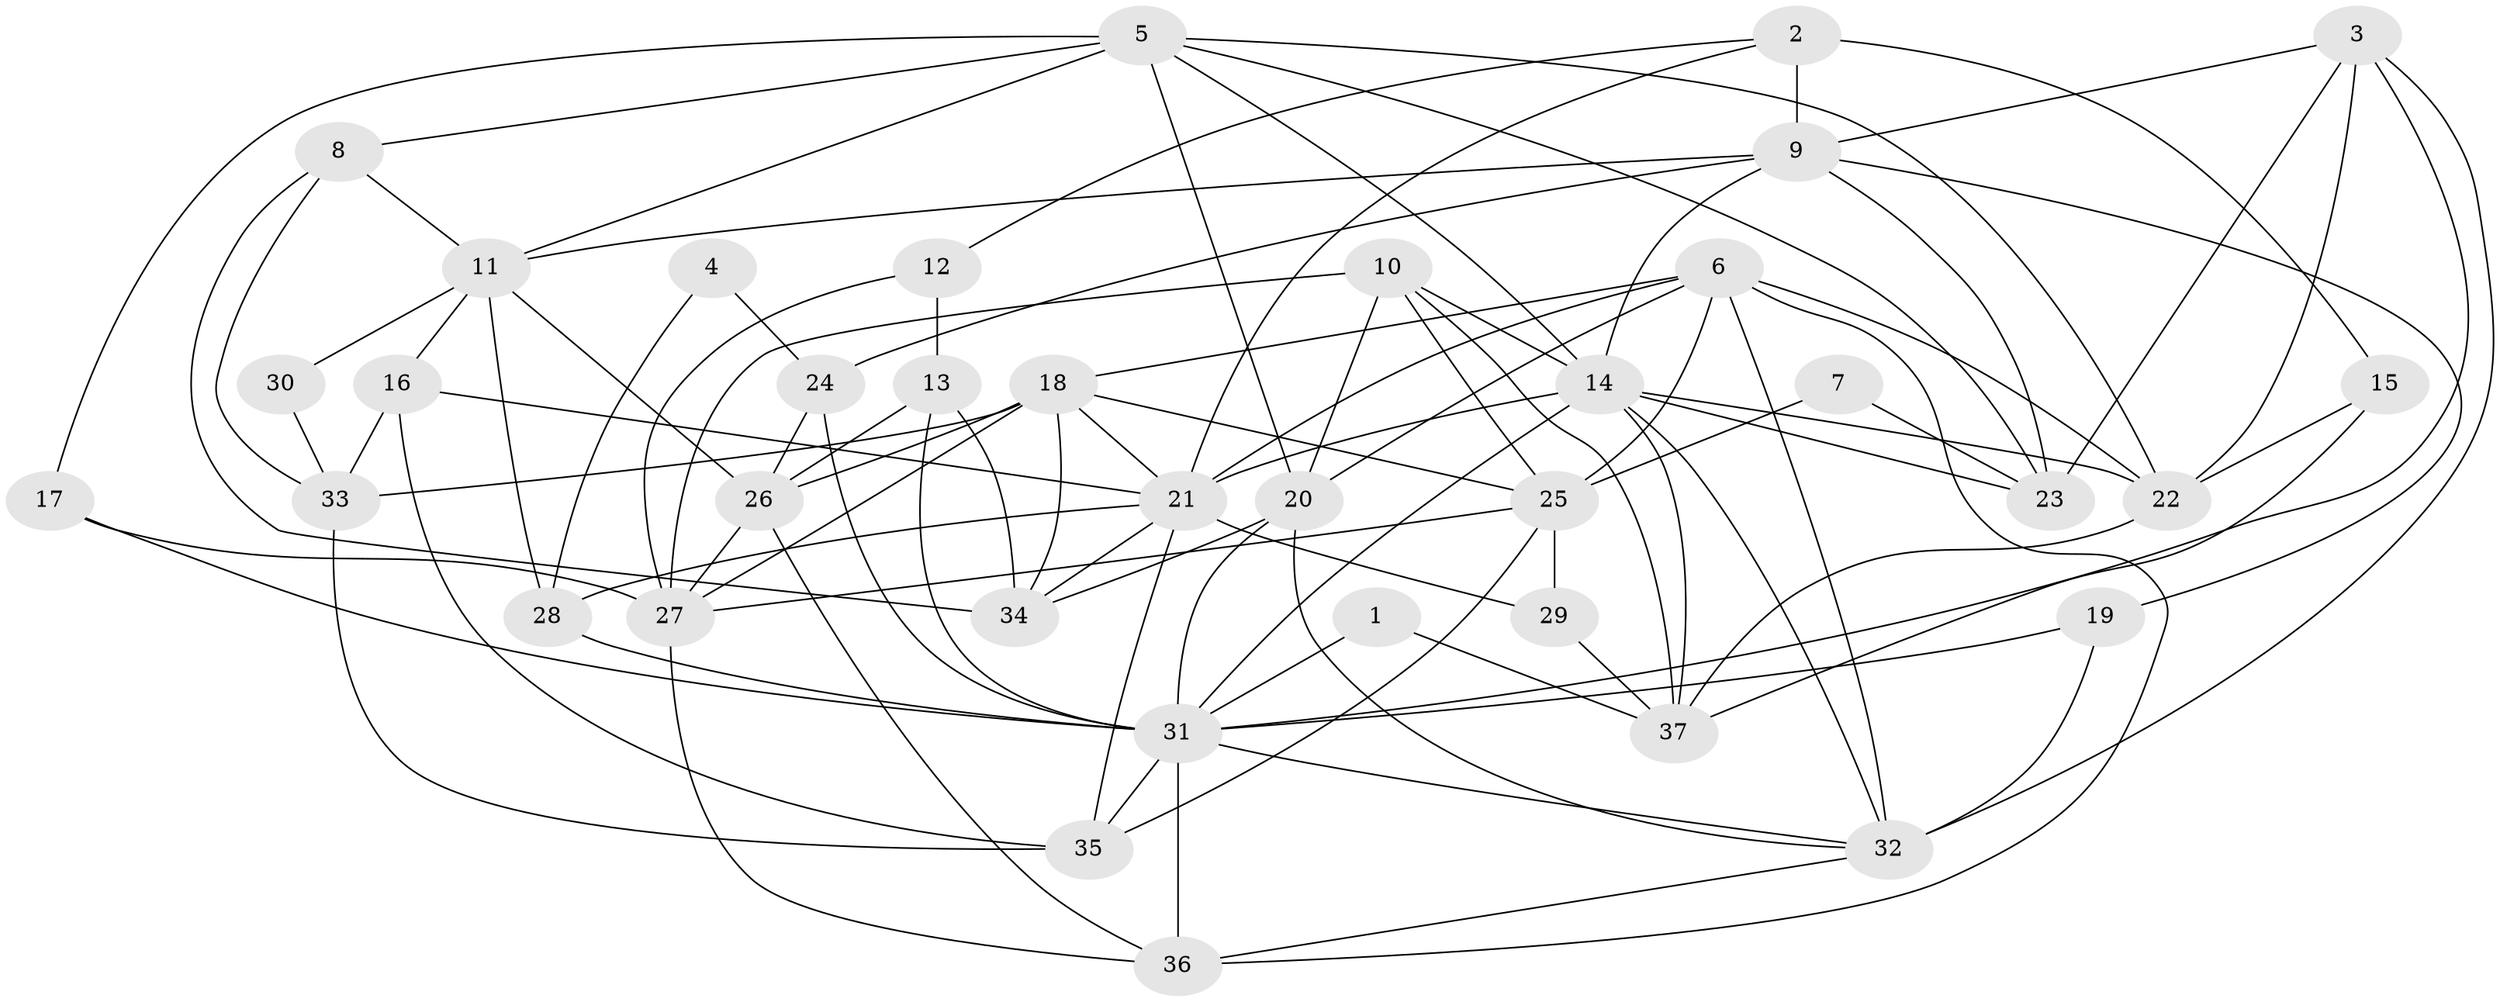 // original degree distribution, {2: 0.1232876712328767, 4: 0.2191780821917808, 3: 0.3013698630136986, 6: 0.0821917808219178, 5: 0.2191780821917808, 7: 0.0547945205479452}
// Generated by graph-tools (version 1.1) at 2025/26/03/09/25 03:26:13]
// undirected, 37 vertices, 96 edges
graph export_dot {
graph [start="1"]
  node [color=gray90,style=filled];
  1;
  2;
  3;
  4;
  5;
  6;
  7;
  8;
  9;
  10;
  11;
  12;
  13;
  14;
  15;
  16;
  17;
  18;
  19;
  20;
  21;
  22;
  23;
  24;
  25;
  26;
  27;
  28;
  29;
  30;
  31;
  32;
  33;
  34;
  35;
  36;
  37;
  1 -- 31 [weight=1.0];
  1 -- 37 [weight=1.0];
  2 -- 9 [weight=2.0];
  2 -- 12 [weight=1.0];
  2 -- 15 [weight=1.0];
  2 -- 21 [weight=1.0];
  3 -- 9 [weight=1.0];
  3 -- 22 [weight=1.0];
  3 -- 23 [weight=1.0];
  3 -- 31 [weight=1.0];
  3 -- 32 [weight=1.0];
  4 -- 24 [weight=1.0];
  4 -- 28 [weight=1.0];
  5 -- 8 [weight=1.0];
  5 -- 11 [weight=1.0];
  5 -- 14 [weight=1.0];
  5 -- 17 [weight=1.0];
  5 -- 20 [weight=1.0];
  5 -- 22 [weight=1.0];
  5 -- 23 [weight=1.0];
  6 -- 18 [weight=1.0];
  6 -- 20 [weight=1.0];
  6 -- 21 [weight=1.0];
  6 -- 22 [weight=1.0];
  6 -- 25 [weight=1.0];
  6 -- 32 [weight=2.0];
  6 -- 36 [weight=1.0];
  7 -- 23 [weight=1.0];
  7 -- 25 [weight=2.0];
  8 -- 11 [weight=1.0];
  8 -- 33 [weight=1.0];
  8 -- 34 [weight=1.0];
  9 -- 11 [weight=2.0];
  9 -- 14 [weight=1.0];
  9 -- 19 [weight=1.0];
  9 -- 23 [weight=1.0];
  9 -- 24 [weight=2.0];
  10 -- 14 [weight=1.0];
  10 -- 20 [weight=1.0];
  10 -- 25 [weight=1.0];
  10 -- 27 [weight=1.0];
  10 -- 37 [weight=1.0];
  11 -- 16 [weight=1.0];
  11 -- 26 [weight=1.0];
  11 -- 28 [weight=2.0];
  11 -- 30 [weight=1.0];
  12 -- 13 [weight=1.0];
  12 -- 27 [weight=1.0];
  13 -- 26 [weight=1.0];
  13 -- 31 [weight=1.0];
  13 -- 34 [weight=1.0];
  14 -- 21 [weight=1.0];
  14 -- 22 [weight=1.0];
  14 -- 23 [weight=1.0];
  14 -- 31 [weight=1.0];
  14 -- 32 [weight=1.0];
  14 -- 37 [weight=1.0];
  15 -- 22 [weight=1.0];
  15 -- 37 [weight=1.0];
  16 -- 21 [weight=1.0];
  16 -- 33 [weight=1.0];
  16 -- 35 [weight=1.0];
  17 -- 27 [weight=1.0];
  17 -- 31 [weight=1.0];
  18 -- 21 [weight=1.0];
  18 -- 25 [weight=1.0];
  18 -- 26 [weight=1.0];
  18 -- 27 [weight=1.0];
  18 -- 33 [weight=1.0];
  18 -- 34 [weight=1.0];
  19 -- 31 [weight=1.0];
  19 -- 32 [weight=1.0];
  20 -- 31 [weight=1.0];
  20 -- 32 [weight=2.0];
  20 -- 34 [weight=1.0];
  21 -- 28 [weight=1.0];
  21 -- 29 [weight=1.0];
  21 -- 34 [weight=1.0];
  21 -- 35 [weight=1.0];
  22 -- 37 [weight=1.0];
  24 -- 26 [weight=1.0];
  24 -- 31 [weight=1.0];
  25 -- 27 [weight=1.0];
  25 -- 29 [weight=2.0];
  25 -- 35 [weight=1.0];
  26 -- 27 [weight=1.0];
  26 -- 36 [weight=1.0];
  27 -- 36 [weight=1.0];
  28 -- 31 [weight=1.0];
  29 -- 37 [weight=1.0];
  30 -- 33 [weight=1.0];
  31 -- 32 [weight=1.0];
  31 -- 35 [weight=1.0];
  31 -- 36 [weight=1.0];
  32 -- 36 [weight=1.0];
  33 -- 35 [weight=1.0];
}

